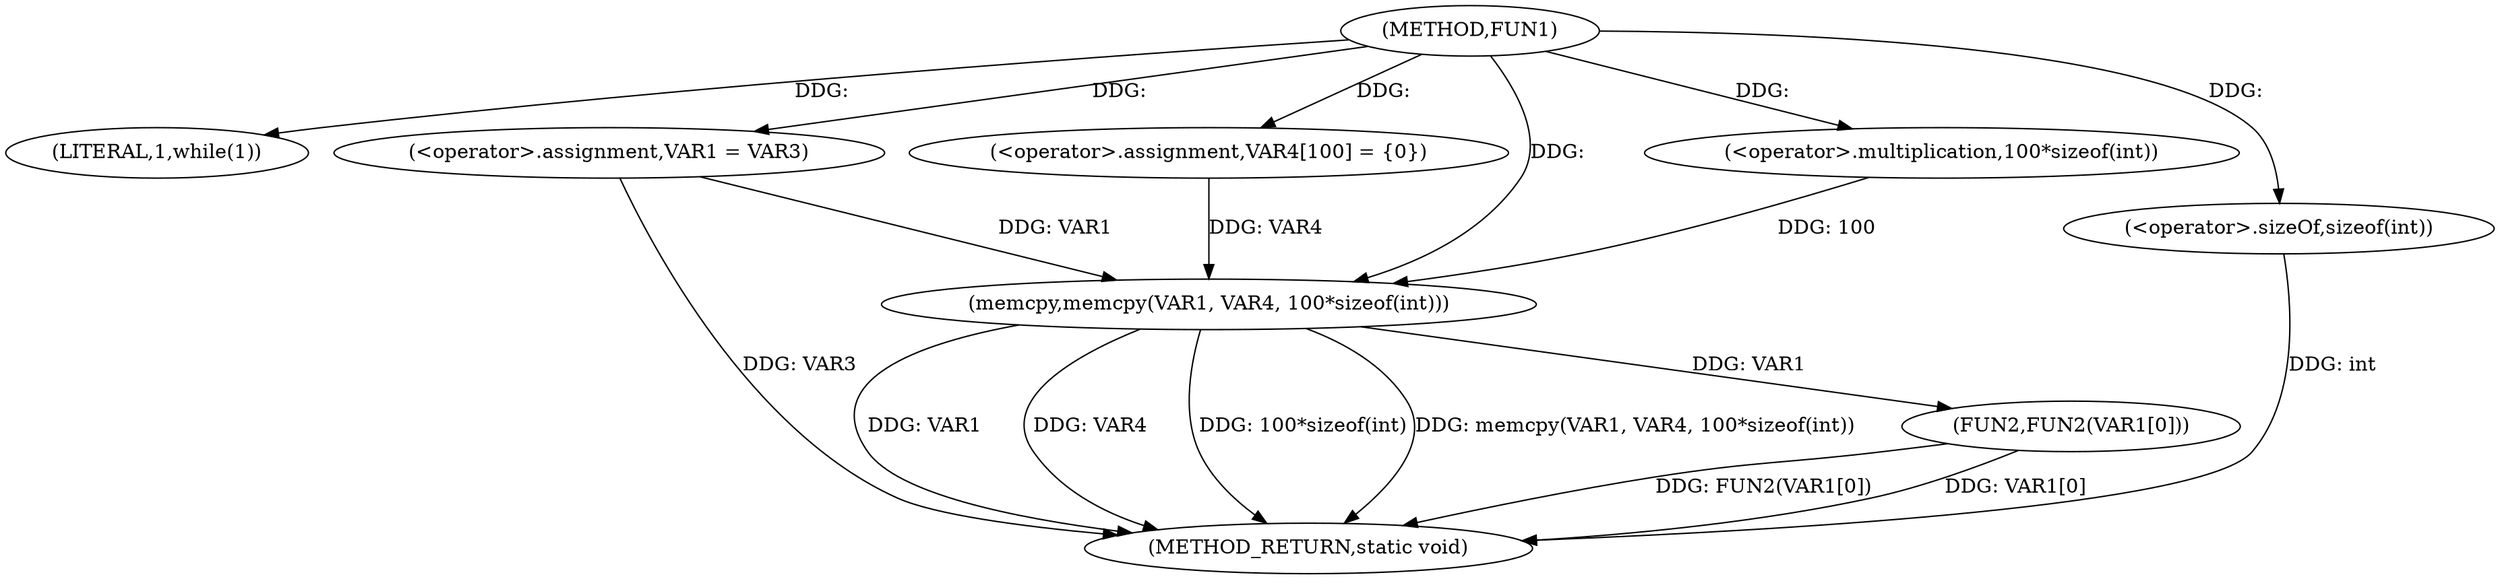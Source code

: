 digraph FUN1 {  
"1000100" [label = "(METHOD,FUN1)" ]
"1000127" [label = "(METHOD_RETURN,static void)" ]
"1000106" [label = "(LITERAL,1,while(1))" ]
"1000108" [label = "(<operator>.assignment,VAR1 = VAR3)" ]
"1000114" [label = "(<operator>.assignment,VAR4[100] = {0})" ]
"1000116" [label = "(memcpy,memcpy(VAR1, VAR4, 100*sizeof(int)))" ]
"1000119" [label = "(<operator>.multiplication,100*sizeof(int))" ]
"1000121" [label = "(<operator>.sizeOf,sizeof(int))" ]
"1000123" [label = "(FUN2,FUN2(VAR1[0]))" ]
  "1000116" -> "1000127"  [ label = "DDG: VAR1"] 
  "1000123" -> "1000127"  [ label = "DDG: FUN2(VAR1[0])"] 
  "1000116" -> "1000127"  [ label = "DDG: VAR4"] 
  "1000108" -> "1000127"  [ label = "DDG: VAR3"] 
  "1000121" -> "1000127"  [ label = "DDG: int"] 
  "1000116" -> "1000127"  [ label = "DDG: 100*sizeof(int)"] 
  "1000116" -> "1000127"  [ label = "DDG: memcpy(VAR1, VAR4, 100*sizeof(int))"] 
  "1000123" -> "1000127"  [ label = "DDG: VAR1[0]"] 
  "1000100" -> "1000106"  [ label = "DDG: "] 
  "1000100" -> "1000108"  [ label = "DDG: "] 
  "1000100" -> "1000114"  [ label = "DDG: "] 
  "1000108" -> "1000116"  [ label = "DDG: VAR1"] 
  "1000100" -> "1000116"  [ label = "DDG: "] 
  "1000114" -> "1000116"  [ label = "DDG: VAR4"] 
  "1000119" -> "1000116"  [ label = "DDG: 100"] 
  "1000100" -> "1000119"  [ label = "DDG: "] 
  "1000100" -> "1000121"  [ label = "DDG: "] 
  "1000116" -> "1000123"  [ label = "DDG: VAR1"] 
}
